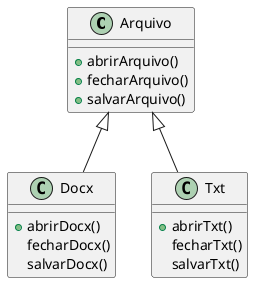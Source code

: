 @startuml

top to bottom direction


class Arquivo{

    + abrirArquivo()
    + fecharArquivo()
    + salvarArquivo()

}
class Docx{
    + abrirDocx()
    fecharDocx()
    salvarDocx()
}
class Txt{
    + abrirTxt()
    fecharTxt()
    salvarTxt()
}
Arquivo <|-- Docx
Arquivo <|-- Txt


@enduml